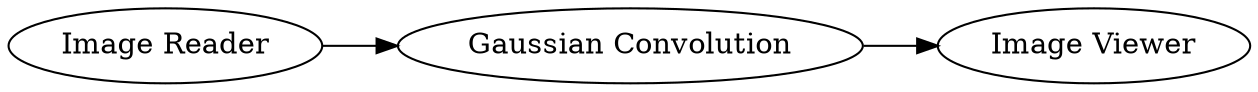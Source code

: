digraph {
	18 -> 16
	1 -> 18
	1 [label="Image Reader"]
	18 [label="Gaussian Convolution"]
	16 [label="Image Viewer"]
	rankdir=LR
}
